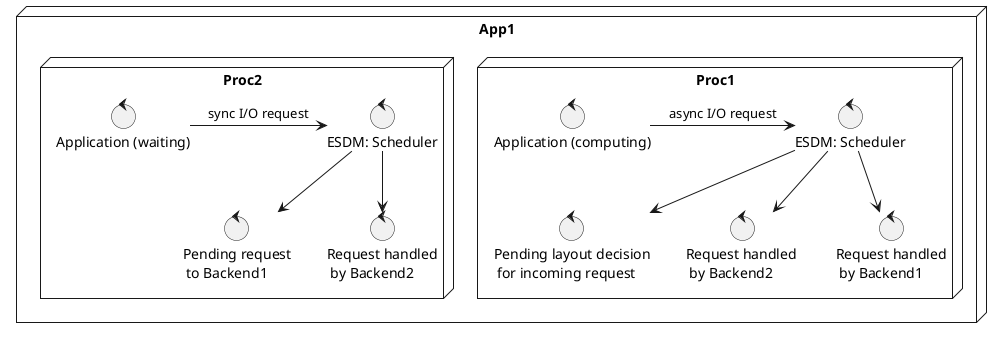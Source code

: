 @startuml

node App1 {
	node Proc1 {
	control "Application (computing)" as app1
	control "ESDM: Scheduler" as sched1
	control "Pending layout decision\n for incoming request" as req11
	control "Request handled \n by Backend2" as req12
	control "Request handled\n by Backend1" as req13
	}

	node Proc2 {
	control "Application (waiting)" as app2
	control "ESDM: Scheduler" as sched2
	control "Pending request\n to Backend1" as req21
	control "Request handled\n by Backend2" as req22
	}
	
}


app1 -> sched1: async I/O request

sched1 -d-> req11
sched1 -d-> req12
sched1 -d-> req13

app2 -> sched2: sync I/O request

sched2 -d-> req21
sched2 -d-> req22


@enduml
